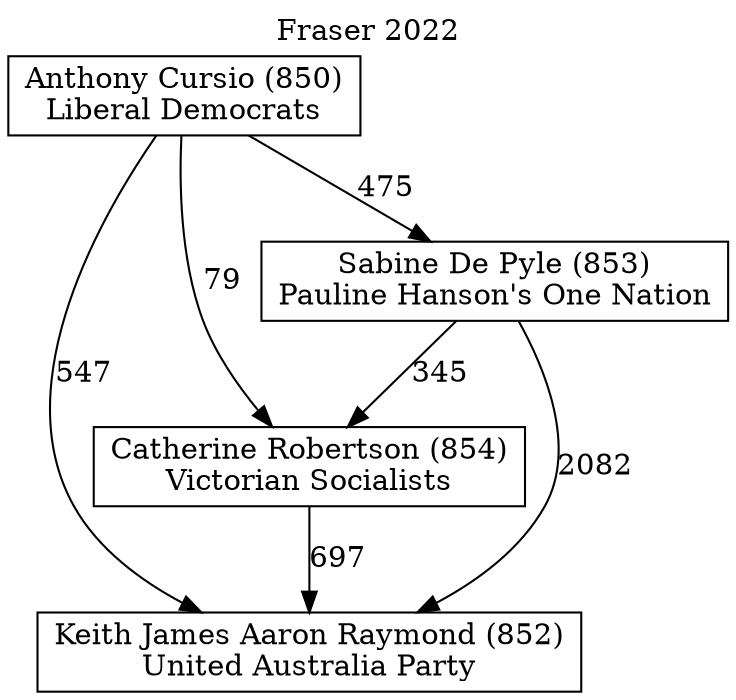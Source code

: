 // House preference flow
digraph "Keith James Aaron Raymond (852)_Fraser_2022" {
	graph [label="Fraser 2022" labelloc=t mclimit=10]
	node [shape=box]
	"Keith James Aaron Raymond (852)" [label="Keith James Aaron Raymond (852)
United Australia Party"]
	"Catherine Robertson (854)" [label="Catherine Robertson (854)
Victorian Socialists"]
	"Sabine De Pyle (853)" [label="Sabine De Pyle (853)
Pauline Hanson's One Nation"]
	"Anthony Cursio (850)" [label="Anthony Cursio (850)
Liberal Democrats"]
	"Catherine Robertson (854)" -> "Keith James Aaron Raymond (852)" [label=697]
	"Sabine De Pyle (853)" -> "Catherine Robertson (854)" [label=345]
	"Anthony Cursio (850)" -> "Sabine De Pyle (853)" [label=475]
	"Sabine De Pyle (853)" -> "Keith James Aaron Raymond (852)" [label=2082]
	"Anthony Cursio (850)" -> "Keith James Aaron Raymond (852)" [label=547]
	"Anthony Cursio (850)" -> "Catherine Robertson (854)" [label=79]
}
